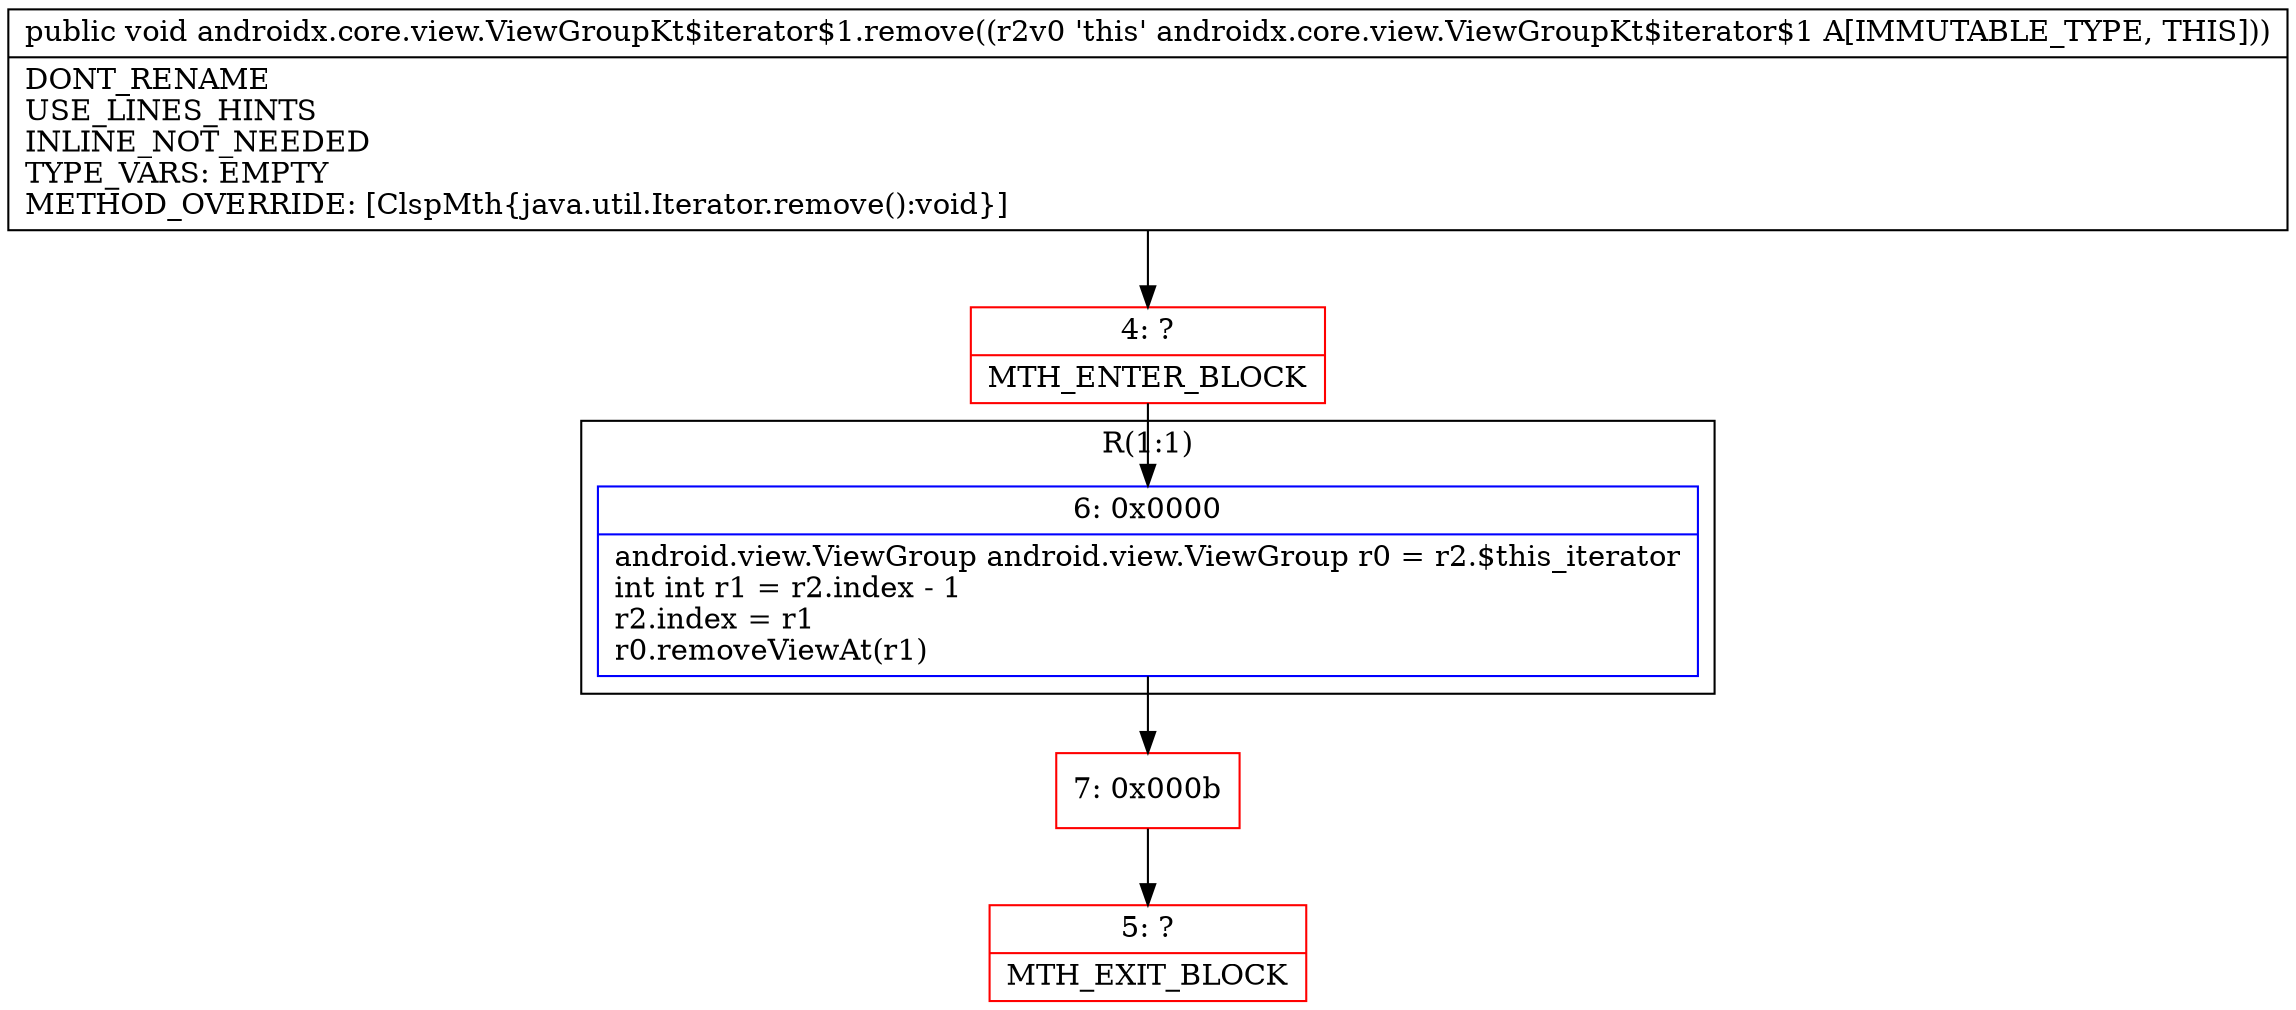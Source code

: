 digraph "CFG forandroidx.core.view.ViewGroupKt$iterator$1.remove()V" {
subgraph cluster_Region_1907629887 {
label = "R(1:1)";
node [shape=record,color=blue];
Node_6 [shape=record,label="{6\:\ 0x0000|android.view.ViewGroup android.view.ViewGroup r0 = r2.$this_iterator\lint int r1 = r2.index \- 1\lr2.index = r1\lr0.removeViewAt(r1)\l}"];
}
Node_4 [shape=record,color=red,label="{4\:\ ?|MTH_ENTER_BLOCK\l}"];
Node_7 [shape=record,color=red,label="{7\:\ 0x000b}"];
Node_5 [shape=record,color=red,label="{5\:\ ?|MTH_EXIT_BLOCK\l}"];
MethodNode[shape=record,label="{public void androidx.core.view.ViewGroupKt$iterator$1.remove((r2v0 'this' androidx.core.view.ViewGroupKt$iterator$1 A[IMMUTABLE_TYPE, THIS]))  | DONT_RENAME\lUSE_LINES_HINTS\lINLINE_NOT_NEEDED\lTYPE_VARS: EMPTY\lMETHOD_OVERRIDE: [ClspMth\{java.util.Iterator.remove():void\}]\l}"];
MethodNode -> Node_4;Node_6 -> Node_7;
Node_4 -> Node_6;
Node_7 -> Node_5;
}


